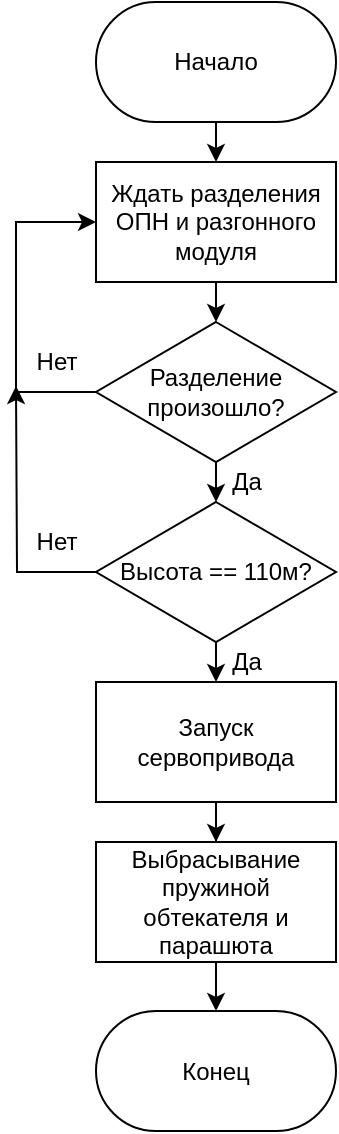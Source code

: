 <mxfile version="15.5.8" type="device"><diagram id="8rE59YOYcYPYPax2HMVs" name="Page-1"><mxGraphModel dx="1422" dy="794" grid="1" gridSize="10" guides="1" tooltips="1" connect="1" arrows="1" fold="1" page="1" pageScale="1" pageWidth="827" pageHeight="1169" math="0" shadow="0"><root><mxCell id="0"/><mxCell id="1" parent="0"/><mxCell id="Y6lvCnWS4h_M1qEv3rGc-8" style="edgeStyle=orthogonalEdgeStyle;rounded=0;orthogonalLoop=1;jettySize=auto;html=1;exitX=0.5;exitY=1;exitDx=0;exitDy=0;entryX=0.5;entryY=0;entryDx=0;entryDy=0;" parent="1" source="Y6lvCnWS4h_M1qEv3rGc-1" target="Y6lvCnWS4h_M1qEv3rGc-2" edge="1"><mxGeometry relative="1" as="geometry"/></mxCell><mxCell id="Y6lvCnWS4h_M1qEv3rGc-1" value="Начало" style="rounded=1;whiteSpace=wrap;html=1;arcSize=50;" parent="1" vertex="1"><mxGeometry x="320" y="80" width="120" height="60" as="geometry"/></mxCell><mxCell id="Y6lvCnWS4h_M1qEv3rGc-9" style="edgeStyle=orthogonalEdgeStyle;rounded=0;orthogonalLoop=1;jettySize=auto;html=1;exitX=0.5;exitY=1;exitDx=0;exitDy=0;entryX=0.5;entryY=0;entryDx=0;entryDy=0;" parent="1" source="Y6lvCnWS4h_M1qEv3rGc-2" target="Y6lvCnWS4h_M1qEv3rGc-3" edge="1"><mxGeometry relative="1" as="geometry"/></mxCell><mxCell id="Y6lvCnWS4h_M1qEv3rGc-2" value="Ждать разделения ОПН и разгонного модуля" style="rounded=0;whiteSpace=wrap;html=1;" parent="1" vertex="1"><mxGeometry x="320" y="160" width="120" height="60" as="geometry"/></mxCell><mxCell id="Y6lvCnWS4h_M1qEv3rGc-10" style="edgeStyle=orthogonalEdgeStyle;rounded=0;orthogonalLoop=1;jettySize=auto;html=1;exitX=0.5;exitY=1;exitDx=0;exitDy=0;entryX=0.5;entryY=0;entryDx=0;entryDy=0;" parent="1" source="Y6lvCnWS4h_M1qEv3rGc-3" target="Y6lvCnWS4h_M1qEv3rGc-4" edge="1"><mxGeometry relative="1" as="geometry"/></mxCell><mxCell id="Y6lvCnWS4h_M1qEv3rGc-12" style="edgeStyle=orthogonalEdgeStyle;rounded=0;orthogonalLoop=1;jettySize=auto;html=1;exitX=0;exitY=0.5;exitDx=0;exitDy=0;entryX=0;entryY=0.5;entryDx=0;entryDy=0;" parent="1" source="Y6lvCnWS4h_M1qEv3rGc-3" target="Y6lvCnWS4h_M1qEv3rGc-2" edge="1"><mxGeometry relative="1" as="geometry"><Array as="points"><mxPoint x="280" y="275"/><mxPoint x="280" y="190"/></Array></mxGeometry></mxCell><mxCell id="Y6lvCnWS4h_M1qEv3rGc-3" value="Разделение произошло?" style="rhombus;whiteSpace=wrap;html=1;" parent="1" vertex="1"><mxGeometry x="320" y="240" width="120" height="70" as="geometry"/></mxCell><mxCell id="Y6lvCnWS4h_M1qEv3rGc-14" style="edgeStyle=orthogonalEdgeStyle;rounded=0;orthogonalLoop=1;jettySize=auto;html=1;exitX=0.5;exitY=1;exitDx=0;exitDy=0;entryX=0.5;entryY=0;entryDx=0;entryDy=0;" parent="1" source="Y6lvCnWS4h_M1qEv3rGc-4" target="Y6lvCnWS4h_M1qEv3rGc-5" edge="1"><mxGeometry relative="1" as="geometry"/></mxCell><mxCell id="Y6lvCnWS4h_M1qEv3rGc-16" style="edgeStyle=orthogonalEdgeStyle;rounded=0;orthogonalLoop=1;jettySize=auto;html=1;exitX=0;exitY=0.5;exitDx=0;exitDy=0;" parent="1" source="Y6lvCnWS4h_M1qEv3rGc-4" edge="1"><mxGeometry relative="1" as="geometry"><mxPoint x="280" y="272" as="targetPoint"/></mxGeometry></mxCell><mxCell id="Y6lvCnWS4h_M1qEv3rGc-4" value="Высота == 110м?" style="rhombus;whiteSpace=wrap;html=1;" parent="1" vertex="1"><mxGeometry x="320" y="330" width="120" height="70" as="geometry"/></mxCell><mxCell id="Y6lvCnWS4h_M1qEv3rGc-18" style="edgeStyle=orthogonalEdgeStyle;rounded=0;orthogonalLoop=1;jettySize=auto;html=1;exitX=0.5;exitY=1;exitDx=0;exitDy=0;" parent="1" source="Y6lvCnWS4h_M1qEv3rGc-5" target="Y6lvCnWS4h_M1qEv3rGc-6" edge="1"><mxGeometry relative="1" as="geometry"/></mxCell><mxCell id="Y6lvCnWS4h_M1qEv3rGc-5" value="Запуск&lt;br&gt;сервопривода" style="rounded=0;whiteSpace=wrap;html=1;" parent="1" vertex="1"><mxGeometry x="320" y="420" width="120" height="60" as="geometry"/></mxCell><mxCell id="Y6lvCnWS4h_M1qEv3rGc-20" style="edgeStyle=orthogonalEdgeStyle;rounded=0;orthogonalLoop=1;jettySize=auto;html=1;exitX=0.5;exitY=1;exitDx=0;exitDy=0;entryX=0.5;entryY=0;entryDx=0;entryDy=0;" parent="1" source="Y6lvCnWS4h_M1qEv3rGc-6" target="Y6lvCnWS4h_M1qEv3rGc-19" edge="1"><mxGeometry relative="1" as="geometry"/></mxCell><mxCell id="Y6lvCnWS4h_M1qEv3rGc-6" value="Выбрасывание пружиной обтекателя и парашюта" style="rounded=0;whiteSpace=wrap;html=1;" parent="1" vertex="1"><mxGeometry x="320" y="500" width="120" height="60" as="geometry"/></mxCell><mxCell id="Y6lvCnWS4h_M1qEv3rGc-11" value="Да" style="text;html=1;align=center;verticalAlign=middle;resizable=0;points=[];autosize=1;strokeColor=none;" parent="1" vertex="1"><mxGeometry x="380" y="310" width="30" height="20" as="geometry"/></mxCell><mxCell id="Y6lvCnWS4h_M1qEv3rGc-13" value="Нет" style="text;html=1;align=center;verticalAlign=middle;resizable=0;points=[];autosize=1;strokeColor=none;" parent="1" vertex="1"><mxGeometry x="280" y="250" width="40" height="20" as="geometry"/></mxCell><mxCell id="Y6lvCnWS4h_M1qEv3rGc-15" value="Да" style="text;html=1;align=center;verticalAlign=middle;resizable=0;points=[];autosize=1;strokeColor=none;" parent="1" vertex="1"><mxGeometry x="380" y="400" width="30" height="20" as="geometry"/></mxCell><mxCell id="Y6lvCnWS4h_M1qEv3rGc-17" value="Нет" style="text;html=1;align=center;verticalAlign=middle;resizable=0;points=[];autosize=1;strokeColor=none;" parent="1" vertex="1"><mxGeometry x="280" y="340" width="40" height="20" as="geometry"/></mxCell><mxCell id="Y6lvCnWS4h_M1qEv3rGc-19" value="Конец" style="rounded=1;whiteSpace=wrap;html=1;arcSize=50;" parent="1" vertex="1"><mxGeometry x="320" y="584.5" width="120" height="60" as="geometry"/></mxCell></root></mxGraphModel></diagram></mxfile>